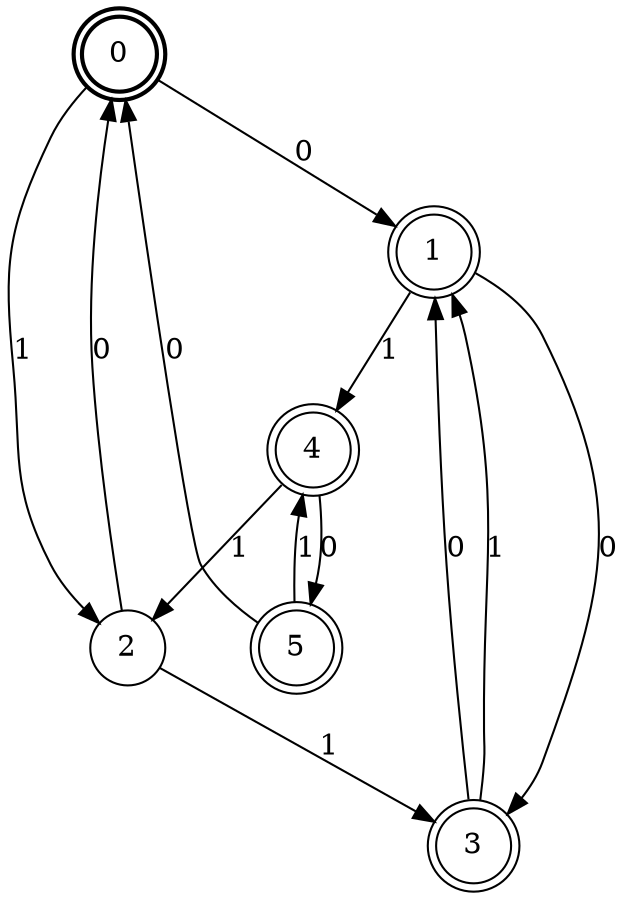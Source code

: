 digraph Automat {
    node [shape = circle];
    0 [style = "bold"];
    0 [peripheries=2]
    0 -> 1 [label = "0"];
    0 -> 2 [label = "1"];
    1 [peripheries=2]
    1 -> 3 [label = "0"];
    1 -> 4 [label = "1"];
    2 -> 0 [label = "0"];
    2 -> 3 [label = "1"];
    3 [peripheries=2]
    3 -> 1 [label = "0"];
    3 -> 1 [label = "1"];
    4 [peripheries=2]
    4 -> 5 [label = "0"];
    4 -> 2 [label = "1"];
    5 [peripheries=2]
    5 -> 0 [label = "0"];
    5 -> 4 [label = "1"];
}
